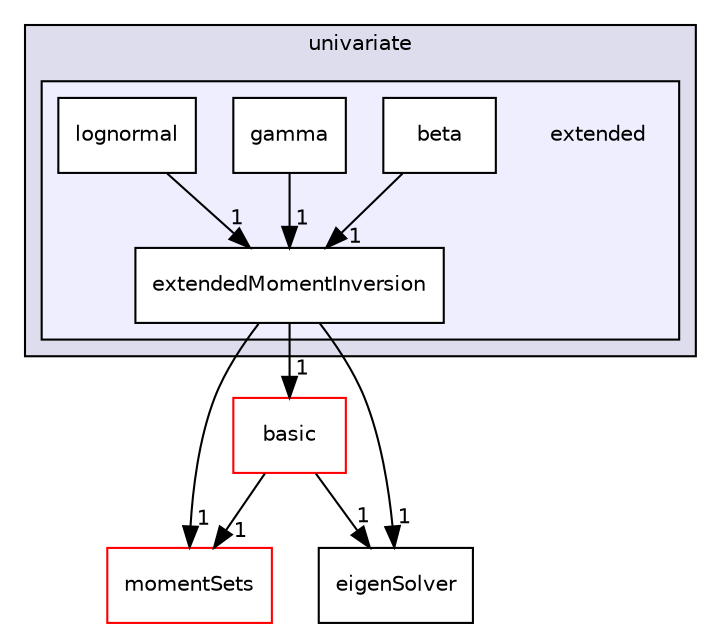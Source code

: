 digraph "extended" {
  bgcolor=transparent;
  compound=true
  node [ fontsize="10", fontname="Helvetica"];
  edge [ labelfontsize="10", labelfontname="Helvetica"];
  subgraph clusterdir_224f5f7c837ec5f1a50cf8e5b44c5959 {
    graph [ bgcolor="#ddddee", pencolor="black", label="univariate" fontname="Helvetica", fontsize="10", URL="dir_224f5f7c837ec5f1a50cf8e5b44c5959.html"]
  subgraph clusterdir_eab674178c35773c79abc32ac1e64a39 {
    graph [ bgcolor="#eeeeff", pencolor="black", label="" URL="dir_eab674178c35773c79abc32ac1e64a39.html"];
    dir_eab674178c35773c79abc32ac1e64a39 [shape=plaintext label="extended"];
    dir_e6d149af42ad760cf57ce2fd83711b1b [shape=box label="beta" color="black" fillcolor="white" style="filled" URL="dir_e6d149af42ad760cf57ce2fd83711b1b.html"];
    dir_81685f318616eefea0b52e76178bd778 [shape=box label="extendedMomentInversion" color="black" fillcolor="white" style="filled" URL="dir_81685f318616eefea0b52e76178bd778.html"];
    dir_679bb07e57b0ad279d38bc3f66185dd2 [shape=box label="gamma" color="black" fillcolor="white" style="filled" URL="dir_679bb07e57b0ad279d38bc3f66185dd2.html"];
    dir_88c85b95c14969766ecd90e59c5ff4a1 [shape=box label="lognormal" color="black" fillcolor="white" style="filled" URL="dir_88c85b95c14969766ecd90e59c5ff4a1.html"];
  }
  }
  dir_b57c68eea9442de1941a28876bed1be5 [shape=box label="basic" color="red" URL="dir_b57c68eea9442de1941a28876bed1be5.html"];
  dir_28a10e058b67f0d7e124cb3c5246e6cb [shape=box label="momentSets" color="red" URL="dir_28a10e058b67f0d7e124cb3c5246e6cb.html"];
  dir_9c0e92409a33848bf66dccc8c0cdc400 [shape=box label="eigenSolver" URL="dir_9c0e92409a33848bf66dccc8c0cdc400.html"];
  dir_81685f318616eefea0b52e76178bd778->dir_b57c68eea9442de1941a28876bed1be5 [headlabel="1", labeldistance=1.5 headhref="dir_000142_000162.html"];
  dir_81685f318616eefea0b52e76178bd778->dir_28a10e058b67f0d7e124cb3c5246e6cb [headlabel="1", labeldistance=1.5 headhref="dir_000142_000239.html"];
  dir_81685f318616eefea0b52e76178bd778->dir_9c0e92409a33848bf66dccc8c0cdc400 [headlabel="1", labeldistance=1.5 headhref="dir_000142_000130.html"];
  dir_b57c68eea9442de1941a28876bed1be5->dir_28a10e058b67f0d7e124cb3c5246e6cb [headlabel="1", labeldistance=1.5 headhref="dir_000162_000239.html"];
  dir_b57c68eea9442de1941a28876bed1be5->dir_9c0e92409a33848bf66dccc8c0cdc400 [headlabel="1", labeldistance=1.5 headhref="dir_000162_000130.html"];
  dir_88c85b95c14969766ecd90e59c5ff4a1->dir_81685f318616eefea0b52e76178bd778 [headlabel="1", labeldistance=1.5 headhref="dir_000217_000142.html"];
  dir_e6d149af42ad760cf57ce2fd83711b1b->dir_81685f318616eefea0b52e76178bd778 [headlabel="1", labeldistance=1.5 headhref="dir_000051_000142.html"];
  dir_679bb07e57b0ad279d38bc3f66185dd2->dir_81685f318616eefea0b52e76178bd778 [headlabel="1", labeldistance=1.5 headhref="dir_000161_000142.html"];
}
